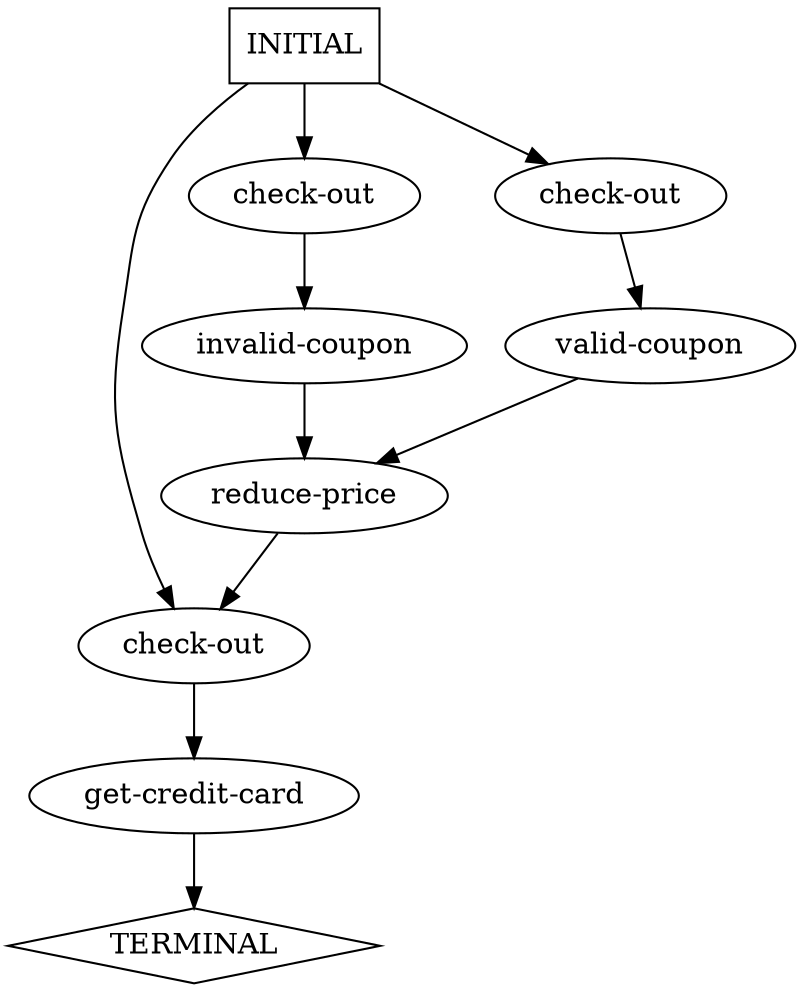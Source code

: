 digraph G {
  0 [label="check-out"];
  1 [label="check-out"];
  2 [label="check-out"];
  3 [label="get-credit-card"];
  4 [label="invalid-coupon"];
  5 [label="reduce-price"];
  6 [label="valid-coupon"];
  7 [label="TERMINAL",shape=diamond];
  8 [label="INITIAL",shape=box];
0->3 [];
1->4 [];
2->6 [];
3->7 [];
4->5 [];
5->0 [];
6->5 [];
8->1 [];
8->0 [];
8->2 [];
}
